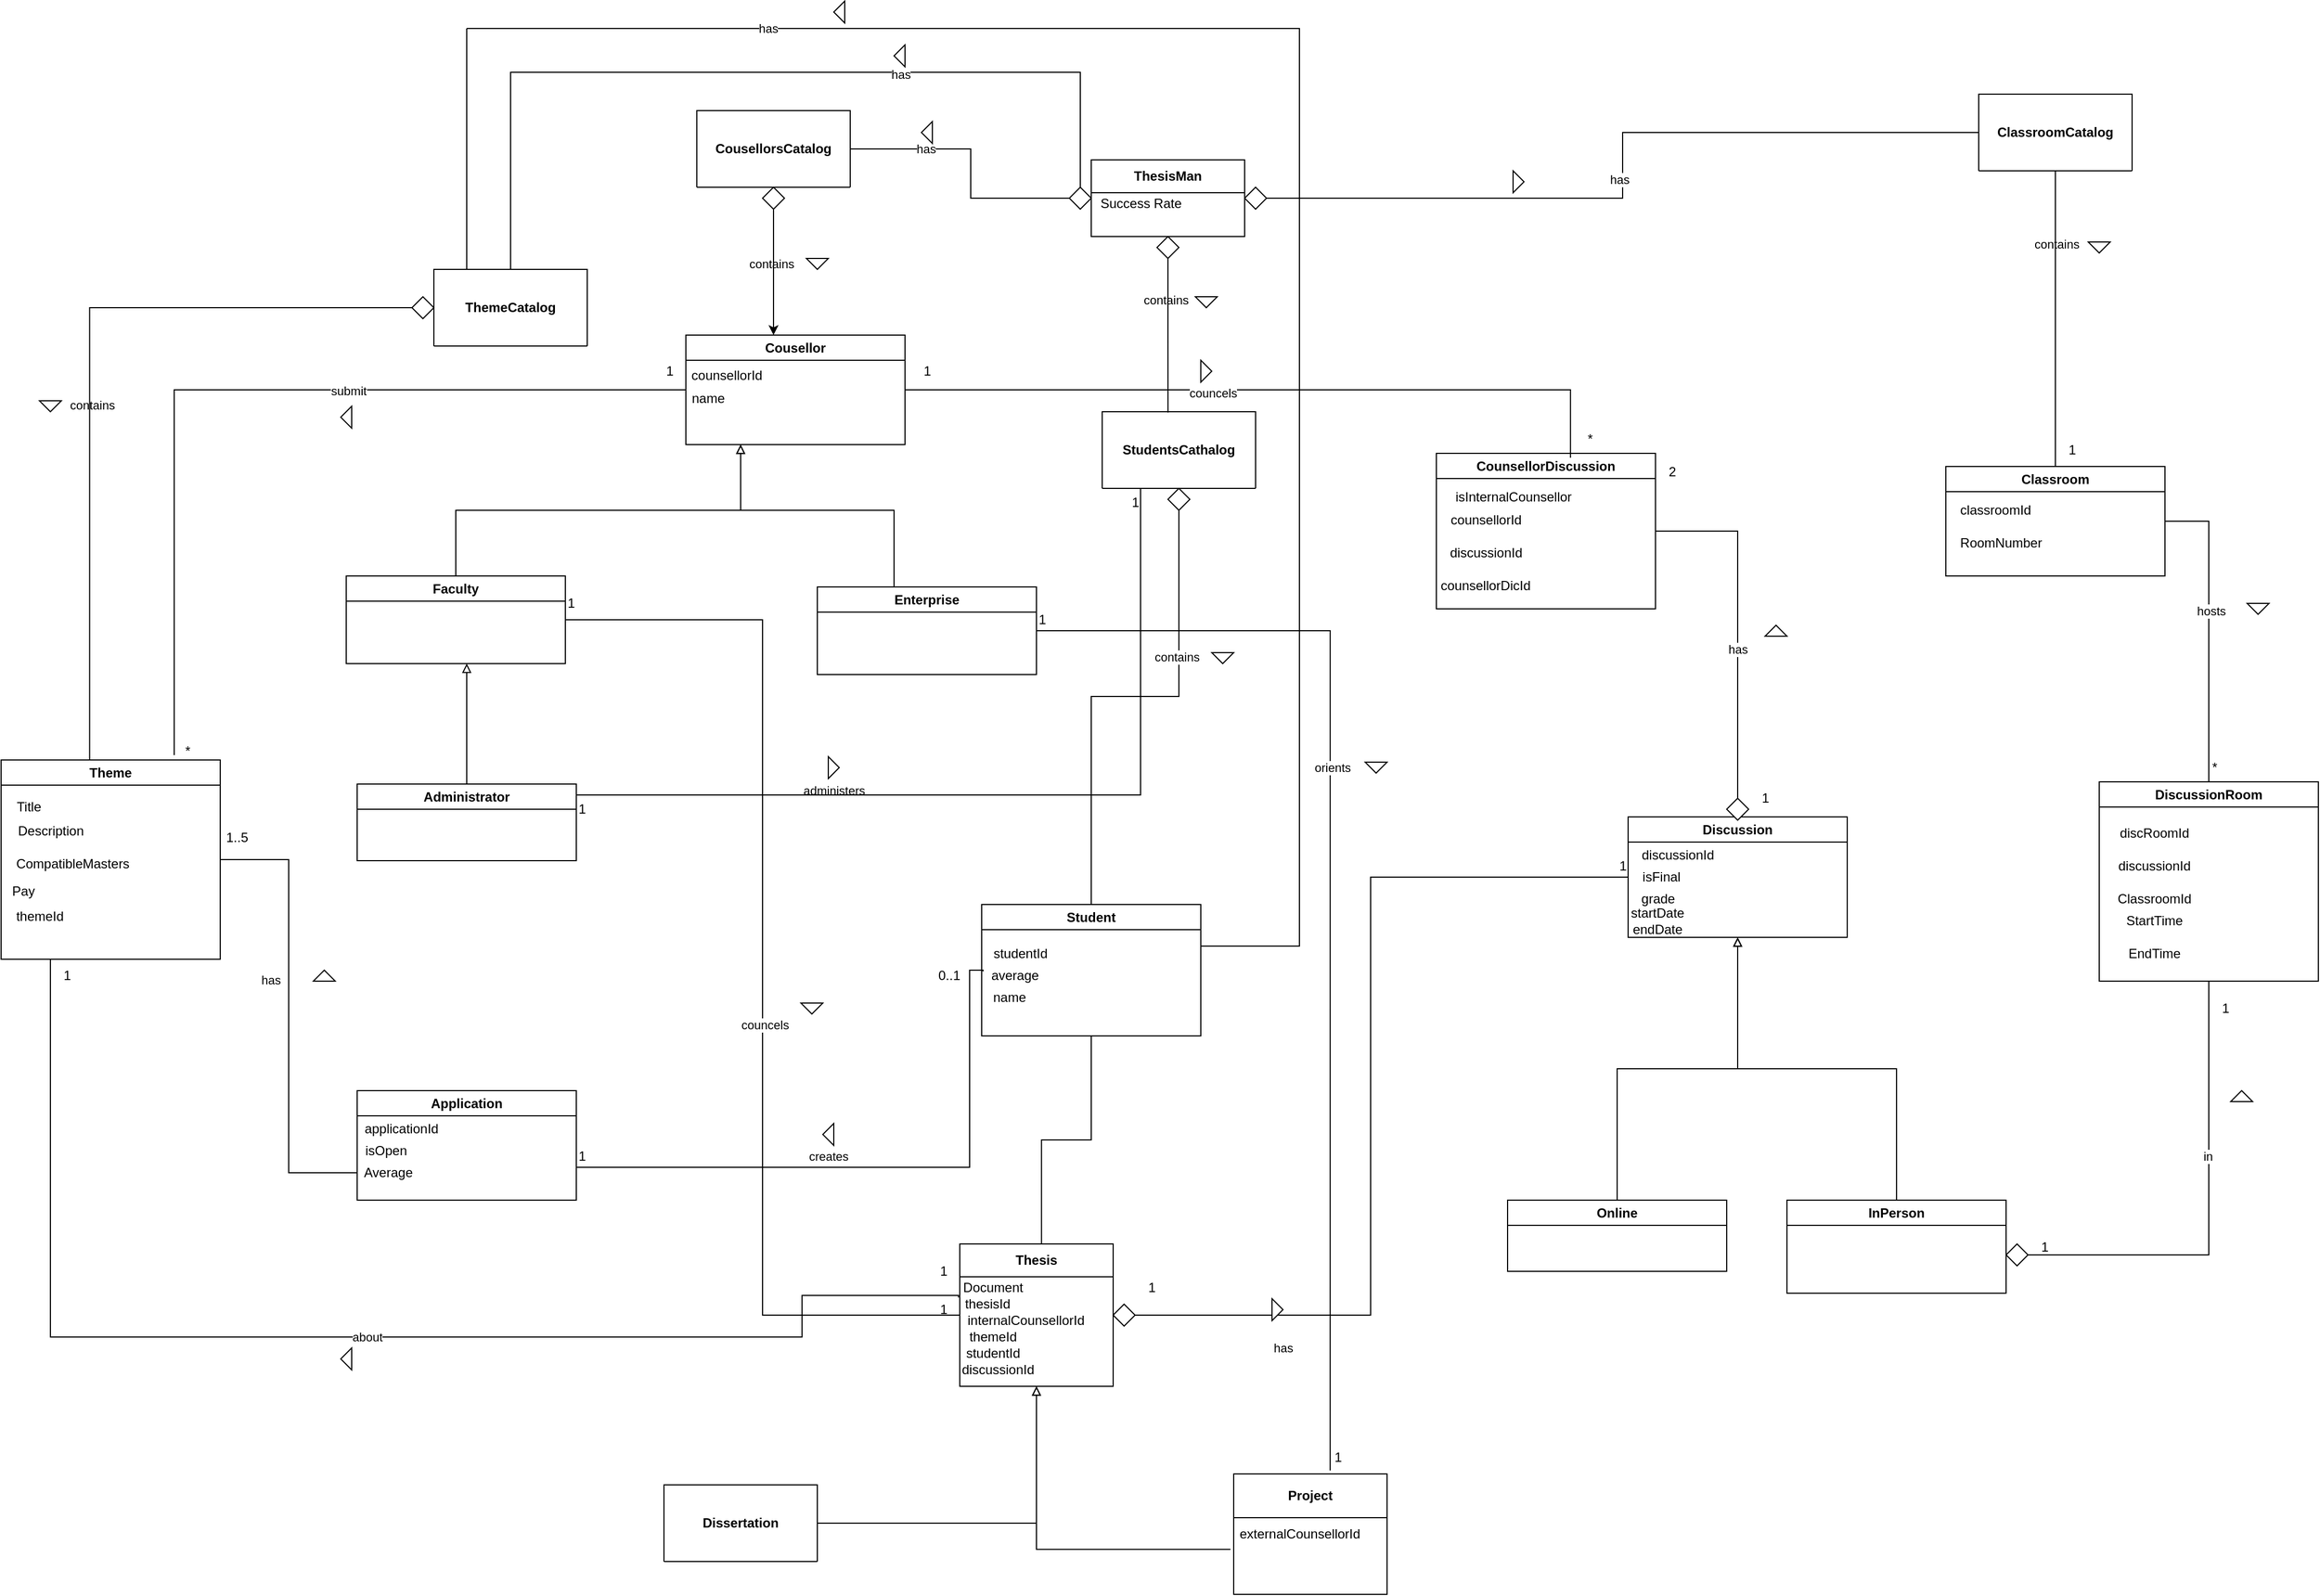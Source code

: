 <mxfile version="24.2.1" type="github">
  <diagram name="Page-1" id="gsq5IFfQm1prDfEgMtaN">
    <mxGraphModel dx="2167" dy="1843" grid="1" gridSize="10" guides="1" tooltips="1" connect="1" arrows="1" fold="1" page="1" pageScale="1" pageWidth="850" pageHeight="1100" math="0" shadow="0">
      <root>
        <mxCell id="0" />
        <mxCell id="1" parent="0" />
        <mxCell id="xs_aavqGix5To3ERfGKB-20" style="edgeStyle=orthogonalEdgeStyle;rounded=0;orthogonalLoop=1;jettySize=auto;html=1;endArrow=none;endFill=0;startArrow=none;startFill=0;labelBackgroundColor=none;fontColor=default;" parent="1" source="xs_aavqGix5To3ERfGKB-17" target="xs_aavqGix5To3ERfGKB-1" edge="1">
          <mxGeometry relative="1" as="geometry" />
        </mxCell>
        <mxCell id="xs_aavqGix5To3ERfGKB-189" value="has" style="edgeLabel;html=1;align=center;verticalAlign=middle;resizable=0;points=[];" parent="xs_aavqGix5To3ERfGKB-20" vertex="1" connectable="0">
          <mxGeometry x="-0.478" relative="1" as="geometry">
            <mxPoint as="offset" />
          </mxGeometry>
        </mxCell>
        <mxCell id="xs_aavqGix5To3ERfGKB-3" style="edgeStyle=orthogonalEdgeStyle;rounded=0;orthogonalLoop=1;jettySize=auto;html=1;entryX=0.5;entryY=0;entryDx=0;entryDy=0;endArrow=none;endFill=0;labelBackgroundColor=none;fontColor=default;" parent="1" source="xs_aavqGix5To3ERfGKB-6" target="xs_aavqGix5To3ERfGKB-4" edge="1">
          <mxGeometry relative="1" as="geometry">
            <mxPoint x="210" y="250" as="targetPoint" />
            <mxPoint x="300" y="165" as="sourcePoint" />
            <Array as="points">
              <mxPoint x="320" y="50" />
              <mxPoint x="-200" y="50" />
            </Array>
          </mxGeometry>
        </mxCell>
        <mxCell id="xs_aavqGix5To3ERfGKB-186" value="has" style="edgeLabel;html=1;align=center;verticalAlign=middle;resizable=0;points=[];" parent="xs_aavqGix5To3ERfGKB-3" vertex="1" connectable="0">
          <mxGeometry x="-0.332" y="2" relative="1" as="geometry">
            <mxPoint as="offset" />
          </mxGeometry>
        </mxCell>
        <mxCell id="xs_aavqGix5To3ERfGKB-1" value="ThesisMan" style="swimlane;whiteSpace=wrap;html=1;startSize=30;labelBackgroundColor=none;" parent="1" vertex="1">
          <mxGeometry x="330" y="130" width="140" height="70" as="geometry" />
        </mxCell>
        <mxCell id="xs_aavqGix5To3ERfGKB-147" value="Success Rate" style="text;html=1;align=center;verticalAlign=middle;resizable=0;points=[];autosize=1;strokeColor=none;fillColor=none;labelBackgroundColor=none;" parent="xs_aavqGix5To3ERfGKB-1" vertex="1">
          <mxGeometry x="-5.0" y="25" width="100" height="30" as="geometry" />
        </mxCell>
        <mxCell id="xs_aavqGix5To3ERfGKB-4" value="ThemeCatalog" style="swimlane;whiteSpace=wrap;html=1;startSize=70;labelBackgroundColor=none;" parent="1" vertex="1">
          <mxGeometry x="-270" y="230" width="140" height="70" as="geometry" />
        </mxCell>
        <mxCell id="xs_aavqGix5To3ERfGKB-6" value="" style="rhombus;whiteSpace=wrap;html=1;labelBackgroundColor=none;" parent="1" vertex="1">
          <mxGeometry x="310" y="155" width="20" height="20" as="geometry" />
        </mxCell>
        <mxCell id="xs_aavqGix5To3ERfGKB-38" style="edgeStyle=orthogonalEdgeStyle;rounded=0;orthogonalLoop=1;jettySize=auto;html=1;endArrow=none;endFill=0;labelBackgroundColor=none;fontColor=default;" parent="1" source="xs_aavqGix5To3ERfGKB-8" target="xs_aavqGix5To3ERfGKB-39" edge="1">
          <mxGeometry relative="1" as="geometry">
            <mxPoint x="410" y="520.0" as="targetPoint" />
          </mxGeometry>
        </mxCell>
        <mxCell id="xs_aavqGix5To3ERfGKB-208" value="contains" style="edgeLabel;html=1;align=center;verticalAlign=middle;resizable=0;points=[];" parent="xs_aavqGix5To3ERfGKB-38" vertex="1" connectable="0">
          <mxGeometry x="-0.331" y="-2" relative="1" as="geometry">
            <mxPoint as="offset" />
          </mxGeometry>
        </mxCell>
        <mxCell id="xs_aavqGix5To3ERfGKB-8" value="StudentsCathalog" style="swimlane;whiteSpace=wrap;html=1;startSize=70;labelBackgroundColor=none;" parent="1" vertex="1">
          <mxGeometry x="340" y="360" width="140" height="70" as="geometry" />
        </mxCell>
        <mxCell id="xs_aavqGix5To3ERfGKB-10" style="edgeStyle=orthogonalEdgeStyle;rounded=0;orthogonalLoop=1;jettySize=auto;html=1;entryX=0.429;entryY=0.011;entryDx=0;entryDy=0;entryPerimeter=0;endArrow=none;endFill=0;labelBackgroundColor=none;fontColor=default;" parent="1" source="xs_aavqGix5To3ERfGKB-9" target="xs_aavqGix5To3ERfGKB-8" edge="1">
          <mxGeometry relative="1" as="geometry" />
        </mxCell>
        <mxCell id="xs_aavqGix5To3ERfGKB-178" value="contains" style="edgeLabel;html=1;align=center;verticalAlign=middle;resizable=0;points=[];labelBackgroundColor=none;" parent="xs_aavqGix5To3ERfGKB-10" vertex="1" connectable="0">
          <mxGeometry x="-0.471" y="-2" relative="1" as="geometry">
            <mxPoint as="offset" />
          </mxGeometry>
        </mxCell>
        <mxCell id="xs_aavqGix5To3ERfGKB-13" style="edgeStyle=orthogonalEdgeStyle;rounded=0;orthogonalLoop=1;jettySize=auto;html=1;entryX=0;entryY=0.5;entryDx=0;entryDy=0;endArrow=none;endFill=0;labelBackgroundColor=none;fontColor=default;" parent="1" source="xs_aavqGix5To3ERfGKB-11" target="xs_aavqGix5To3ERfGKB-12" edge="1">
          <mxGeometry relative="1" as="geometry">
            <Array as="points">
              <mxPoint x="815" y="165" />
              <mxPoint x="815" y="105" />
            </Array>
          </mxGeometry>
        </mxCell>
        <mxCell id="xs_aavqGix5To3ERfGKB-188" value="has" style="edgeLabel;html=1;align=center;verticalAlign=middle;resizable=0;points=[];" parent="xs_aavqGix5To3ERfGKB-13" vertex="1" connectable="0">
          <mxGeometry x="-0.035" y="3" relative="1" as="geometry">
            <mxPoint as="offset" />
          </mxGeometry>
        </mxCell>
        <mxCell id="xs_aavqGix5To3ERfGKB-11" value="" style="rhombus;whiteSpace=wrap;html=1;labelBackgroundColor=none;" parent="1" vertex="1">
          <mxGeometry x="470" y="155" width="20" height="20" as="geometry" />
        </mxCell>
        <mxCell id="xs_aavqGix5To3ERfGKB-73" style="edgeStyle=orthogonalEdgeStyle;rounded=0;orthogonalLoop=1;jettySize=auto;html=1;entryX=0.5;entryY=0;entryDx=0;entryDy=0;labelBackgroundColor=none;fontColor=default;endArrow=none;endFill=0;" parent="1" source="xs_aavqGix5To3ERfGKB-12" target="xs_aavqGix5To3ERfGKB-74" edge="1">
          <mxGeometry relative="1" as="geometry">
            <mxPoint x="1070" y="540.0" as="targetPoint" />
          </mxGeometry>
        </mxCell>
        <mxCell id="xs_aavqGix5To3ERfGKB-179" value="contains" style="edgeLabel;html=1;align=center;verticalAlign=middle;resizable=0;points=[];labelBackgroundColor=none;" parent="xs_aavqGix5To3ERfGKB-73" vertex="1" connectable="0">
          <mxGeometry x="-0.506" y="1" relative="1" as="geometry">
            <mxPoint as="offset" />
          </mxGeometry>
        </mxCell>
        <mxCell id="xs_aavqGix5To3ERfGKB-12" value="ClassroomCatalog" style="swimlane;whiteSpace=wrap;html=1;startSize=70;labelBackgroundColor=none;" parent="1" vertex="1">
          <mxGeometry x="1140" y="70" width="140" height="70" as="geometry" />
        </mxCell>
        <mxCell id="xs_aavqGix5To3ERfGKB-63" style="edgeStyle=orthogonalEdgeStyle;rounded=0;orthogonalLoop=1;jettySize=auto;html=1;labelBackgroundColor=none;fontColor=default;" parent="1" source="xs_aavqGix5To3ERfGKB-64" target="xs_aavqGix5To3ERfGKB-60" edge="1">
          <mxGeometry relative="1" as="geometry">
            <Array as="points">
              <mxPoint x="40" y="310" />
              <mxPoint x="40" y="310" />
            </Array>
          </mxGeometry>
        </mxCell>
        <mxCell id="xs_aavqGix5To3ERfGKB-177" value="contains" style="edgeLabel;html=1;align=center;verticalAlign=middle;resizable=0;points=[];labelBackgroundColor=none;" parent="xs_aavqGix5To3ERfGKB-63" vertex="1" connectable="0">
          <mxGeometry x="-0.134" y="-2" relative="1" as="geometry">
            <mxPoint as="offset" />
          </mxGeometry>
        </mxCell>
        <mxCell id="xs_aavqGix5To3ERfGKB-17" value="CousellorsCatalog" style="swimlane;whiteSpace=wrap;html=1;startSize=70;labelBackgroundColor=none;" parent="1" vertex="1">
          <mxGeometry x="-30" y="85" width="140" height="70" as="geometry" />
        </mxCell>
        <mxCell id="xs_aavqGix5To3ERfGKB-9" value="" style="rhombus;whiteSpace=wrap;html=1;labelBackgroundColor=none;" parent="1" vertex="1">
          <mxGeometry x="390" y="200" width="20" height="20" as="geometry" />
        </mxCell>
        <mxCell id="xs_aavqGix5To3ERfGKB-150" style="edgeStyle=orthogonalEdgeStyle;rounded=0;orthogonalLoop=1;jettySize=auto;html=1;entryX=0;entryY=0.75;entryDx=0;entryDy=0;endArrow=none;endFill=0;labelBackgroundColor=none;fontColor=default;" parent="1" source="xs_aavqGix5To3ERfGKB-27" target="xs_aavqGix5To3ERfGKB-149" edge="1">
          <mxGeometry relative="1" as="geometry" />
        </mxCell>
        <mxCell id="xs_aavqGix5To3ERfGKB-181" value="has" style="edgeLabel;html=1;align=center;verticalAlign=middle;resizable=0;points=[];labelBackgroundColor=none;" parent="xs_aavqGix5To3ERfGKB-150" vertex="1" connectable="0">
          <mxGeometry x="-0.328" y="-2" relative="1" as="geometry">
            <mxPoint x="-15" y="34" as="offset" />
          </mxGeometry>
        </mxCell>
        <mxCell id="xs_aavqGix5To3ERfGKB-27" value="Theme" style="swimlane;whiteSpace=wrap;html=1;labelBackgroundColor=none;" parent="1" vertex="1">
          <mxGeometry x="-665" y="678" width="200" height="182" as="geometry" />
        </mxCell>
        <mxCell id="xs_aavqGix5To3ERfGKB-28" value="Title" style="text;html=1;align=center;verticalAlign=middle;resizable=0;points=[];autosize=1;strokeColor=none;fillColor=none;labelBackgroundColor=none;" parent="xs_aavqGix5To3ERfGKB-27" vertex="1">
          <mxGeometry y="28" width="50" height="30" as="geometry" />
        </mxCell>
        <mxCell id="xs_aavqGix5To3ERfGKB-29" value="Description" style="text;html=1;align=center;verticalAlign=middle;resizable=0;points=[];autosize=1;strokeColor=none;fillColor=none;labelBackgroundColor=none;" parent="xs_aavqGix5To3ERfGKB-27" vertex="1">
          <mxGeometry y="50" width="90" height="30" as="geometry" />
        </mxCell>
        <mxCell id="xs_aavqGix5To3ERfGKB-30" value="CompatibleMasters" style="text;html=1;align=center;verticalAlign=middle;resizable=0;points=[];autosize=1;strokeColor=none;fillColor=none;labelBackgroundColor=none;" parent="xs_aavqGix5To3ERfGKB-27" vertex="1">
          <mxGeometry y="80" width="130" height="30" as="geometry" />
        </mxCell>
        <mxCell id="xs_aavqGix5To3ERfGKB-31" value="Pay" style="text;html=1;align=center;verticalAlign=middle;resizable=0;points=[];autosize=1;strokeColor=none;fillColor=none;labelBackgroundColor=none;" parent="xs_aavqGix5To3ERfGKB-27" vertex="1">
          <mxGeometry y="105" width="40" height="30" as="geometry" />
        </mxCell>
        <mxCell id="xs_aavqGix5To3ERfGKB-36" value="themeId" style="text;html=1;align=center;verticalAlign=middle;resizable=0;points=[];autosize=1;strokeColor=none;fillColor=none;labelBackgroundColor=none;" parent="xs_aavqGix5To3ERfGKB-27" vertex="1">
          <mxGeometry y="128" width="70" height="30" as="geometry" />
        </mxCell>
        <mxCell id="xs_aavqGix5To3ERfGKB-33" style="edgeStyle=orthogonalEdgeStyle;rounded=0;orthogonalLoop=1;jettySize=auto;html=1;entryX=0.404;entryY=0;entryDx=0;entryDy=0;entryPerimeter=0;endArrow=none;endFill=0;exitX=0;exitY=0.5;exitDx=0;exitDy=0;labelBackgroundColor=none;fontColor=default;" parent="1" source="xs_aavqGix5To3ERfGKB-32" target="xs_aavqGix5To3ERfGKB-27" edge="1">
          <mxGeometry relative="1" as="geometry" />
        </mxCell>
        <mxCell id="xs_aavqGix5To3ERfGKB-176" value="contains" style="edgeLabel;html=1;align=center;verticalAlign=middle;resizable=0;points=[];labelBackgroundColor=none;" parent="xs_aavqGix5To3ERfGKB-33" vertex="1" connectable="0">
          <mxGeometry x="0.083" y="2" relative="1" as="geometry">
            <mxPoint as="offset" />
          </mxGeometry>
        </mxCell>
        <mxCell id="xs_aavqGix5To3ERfGKB-32" value="" style="rhombus;whiteSpace=wrap;html=1;labelBackgroundColor=none;" parent="1" vertex="1">
          <mxGeometry x="-290" y="255" width="20" height="20" as="geometry" />
        </mxCell>
        <mxCell id="xs_aavqGix5To3ERfGKB-141" style="edgeStyle=orthogonalEdgeStyle;rounded=0;orthogonalLoop=1;jettySize=auto;html=1;endArrow=none;endFill=0;labelBackgroundColor=none;fontColor=default;" parent="1" edge="1">
          <mxGeometry relative="1" as="geometry">
            <mxPoint x="-240" y="10" as="targetPoint" />
            <mxPoint x="430" y="847.97" as="sourcePoint" />
            <Array as="points">
              <mxPoint x="520" y="848" />
              <mxPoint x="520" y="10" />
            </Array>
          </mxGeometry>
        </mxCell>
        <mxCell id="xs_aavqGix5To3ERfGKB-187" value="has" style="edgeLabel;html=1;align=center;verticalAlign=middle;resizable=0;points=[];" parent="xs_aavqGix5To3ERfGKB-141" vertex="1" connectable="0">
          <mxGeometry x="0.675" relative="1" as="geometry">
            <mxPoint as="offset" />
          </mxGeometry>
        </mxCell>
        <mxCell id="xs_aavqGix5To3ERfGKB-39" value="Student" style="swimlane;whiteSpace=wrap;html=1;labelBackgroundColor=none;" parent="1" vertex="1">
          <mxGeometry x="230" y="810" width="200" height="120" as="geometry" />
        </mxCell>
        <mxCell id="xs_aavqGix5To3ERfGKB-40" value="studentId" style="text;html=1;align=center;verticalAlign=middle;resizable=0;points=[];autosize=1;strokeColor=none;fillColor=none;labelBackgroundColor=none;" parent="xs_aavqGix5To3ERfGKB-39" vertex="1">
          <mxGeometry y="30.0" width="70" height="30" as="geometry" />
        </mxCell>
        <mxCell id="xs_aavqGix5To3ERfGKB-129" value="average" style="text;html=1;align=center;verticalAlign=middle;resizable=0;points=[];autosize=1;strokeColor=none;fillColor=none;labelBackgroundColor=none;" parent="xs_aavqGix5To3ERfGKB-39" vertex="1">
          <mxGeometry x="-5" y="50" width="70" height="30" as="geometry" />
        </mxCell>
        <mxCell id="yPY3Sjz0oVR4gyA-58fC-2" value="name" style="text;html=1;align=center;verticalAlign=middle;resizable=0;points=[];autosize=1;strokeColor=none;fillColor=none;" parent="xs_aavqGix5To3ERfGKB-39" vertex="1">
          <mxGeometry x="-5" y="70" width="60" height="30" as="geometry" />
        </mxCell>
        <mxCell id="xs_aavqGix5To3ERfGKB-45" value="" style="rhombus;whiteSpace=wrap;html=1;labelBackgroundColor=none;" parent="1" vertex="1">
          <mxGeometry x="400" y="430" width="20" height="20" as="geometry" />
        </mxCell>
        <mxCell id="xs_aavqGix5To3ERfGKB-50" value="0..1" style="text;html=1;align=center;verticalAlign=middle;resizable=0;points=[];autosize=1;strokeColor=none;fillColor=none;labelBackgroundColor=none;" parent="1" vertex="1">
          <mxGeometry x="180" y="860" width="40" height="30" as="geometry" />
        </mxCell>
        <mxCell id="xs_aavqGix5To3ERfGKB-91" style="edgeStyle=orthogonalEdgeStyle;rounded=0;orthogonalLoop=1;jettySize=auto;html=1;entryX=0;entryY=0.5;entryDx=0;entryDy=0;endArrow=none;endFill=0;labelBackgroundColor=none;fontColor=default;" parent="1" source="xs_aavqGix5To3ERfGKB-53" target="xs_aavqGix5To3ERfGKB-88" edge="1">
          <mxGeometry relative="1" as="geometry" />
        </mxCell>
        <mxCell id="xs_aavqGix5To3ERfGKB-207" value="has" style="edgeLabel;html=1;align=center;verticalAlign=middle;resizable=0;points=[];" parent="xs_aavqGix5To3ERfGKB-91" vertex="1" connectable="0">
          <mxGeometry x="-0.646" y="-3" relative="1" as="geometry">
            <mxPoint x="1" y="27" as="offset" />
          </mxGeometry>
        </mxCell>
        <mxCell id="xs_aavqGix5To3ERfGKB-162" style="edgeStyle=orthogonalEdgeStyle;rounded=0;orthogonalLoop=1;jettySize=auto;html=1;endArrow=none;endFill=0;labelBackgroundColor=none;fontColor=default;exitX=0.96;exitY=0.131;exitDx=0;exitDy=0;exitPerimeter=0;" parent="1" source="xs_aavqGix5To3ERfGKB-163" edge="1">
          <mxGeometry relative="1" as="geometry">
            <mxPoint x="165" y="1167" as="sourcePoint" />
            <mxPoint x="-620" y="860" as="targetPoint" />
            <Array as="points">
              <mxPoint x="209" y="1167" />
              <mxPoint x="66" y="1167" />
              <mxPoint x="66" y="1205" />
              <mxPoint x="-620" y="1205" />
              <mxPoint x="-620" y="870" />
            </Array>
          </mxGeometry>
        </mxCell>
        <mxCell id="xs_aavqGix5To3ERfGKB-193" value="about" style="edgeLabel;html=1;align=center;verticalAlign=middle;resizable=0;points=[];" parent="xs_aavqGix5To3ERfGKB-162" vertex="1" connectable="0">
          <mxGeometry x="-0.045" relative="1" as="geometry">
            <mxPoint as="offset" />
          </mxGeometry>
        </mxCell>
        <mxCell id="xs_aavqGix5To3ERfGKB-53" value="Thesis" style="swimlane;whiteSpace=wrap;html=1;startSize=30;labelBackgroundColor=none;" parent="1" vertex="1">
          <mxGeometry x="210" y="1120" width="140" height="130" as="geometry" />
        </mxCell>
        <mxCell id="xs_aavqGix5To3ERfGKB-165" value="Document" style="text;html=1;align=center;verticalAlign=middle;resizable=0;points=[];autosize=1;strokeColor=none;fillColor=none;labelBackgroundColor=none;" parent="xs_aavqGix5To3ERfGKB-53" vertex="1">
          <mxGeometry x="-9.95" y="25" width="80" height="30" as="geometry" />
        </mxCell>
        <mxCell id="xs_aavqGix5To3ERfGKB-173" value="1" style="text;html=1;align=center;verticalAlign=middle;resizable=0;points=[];autosize=1;strokeColor=none;fillColor=none;labelBackgroundColor=none;" parent="xs_aavqGix5To3ERfGKB-53" vertex="1">
          <mxGeometry x="-30" y="10" width="30" height="30" as="geometry" />
        </mxCell>
        <mxCell id="yPY3Sjz0oVR4gyA-58fC-11" value="thesisId" style="text;html=1;align=center;verticalAlign=middle;resizable=0;points=[];autosize=1;strokeColor=none;fillColor=none;" parent="xs_aavqGix5To3ERfGKB-53" vertex="1">
          <mxGeometry x="-9.95" y="40" width="70" height="30" as="geometry" />
        </mxCell>
        <mxCell id="yPY3Sjz0oVR4gyA-58fC-15" value="internalCounsellorId" style="text;html=1;align=center;verticalAlign=middle;resizable=0;points=[];autosize=1;strokeColor=none;fillColor=none;" parent="xs_aavqGix5To3ERfGKB-53" vertex="1">
          <mxGeometry x="-9.95" y="55" width="140" height="30" as="geometry" />
        </mxCell>
        <mxCell id="yPY3Sjz0oVR4gyA-58fC-16" value="themeId" style="text;html=1;align=center;verticalAlign=middle;resizable=0;points=[];autosize=1;strokeColor=none;fillColor=none;" parent="xs_aavqGix5To3ERfGKB-53" vertex="1">
          <mxGeometry x="-4.95" y="70" width="70" height="30" as="geometry" />
        </mxCell>
        <mxCell id="yPY3Sjz0oVR4gyA-58fC-17" value="studentId" style="text;html=1;align=center;verticalAlign=middle;resizable=0;points=[];autosize=1;strokeColor=none;fillColor=none;" parent="xs_aavqGix5To3ERfGKB-53" vertex="1">
          <mxGeometry x="-4.95" y="85" width="70" height="30" as="geometry" />
        </mxCell>
        <mxCell id="muziZRVIfxv-ZtbH1wVm-2" value="discussionId" style="text;html=1;align=center;verticalAlign=middle;whiteSpace=wrap;rounded=0;" parent="xs_aavqGix5To3ERfGKB-53" vertex="1">
          <mxGeometry x="5.05" y="100" width="60" height="30" as="geometry" />
        </mxCell>
        <mxCell id="xs_aavqGix5To3ERfGKB-67" style="edgeStyle=orthogonalEdgeStyle;rounded=0;orthogonalLoop=1;jettySize=auto;html=1;entryX=0.5;entryY=1;entryDx=0;entryDy=0;endArrow=block;endFill=0;labelBackgroundColor=none;fontColor=default;" parent="1" source="xs_aavqGix5To3ERfGKB-54" target="xs_aavqGix5To3ERfGKB-53" edge="1">
          <mxGeometry relative="1" as="geometry">
            <mxPoint x="160.003" y="1100" as="sourcePoint" />
          </mxGeometry>
        </mxCell>
        <mxCell id="xs_aavqGix5To3ERfGKB-54" value="Dissertation" style="swimlane;whiteSpace=wrap;html=1;startSize=70;labelBackgroundColor=none;" parent="1" vertex="1">
          <mxGeometry x="-60" y="1340" width="140" height="70" as="geometry" />
        </mxCell>
        <mxCell id="xs_aavqGix5To3ERfGKB-68" style="edgeStyle=orthogonalEdgeStyle;rounded=0;orthogonalLoop=1;jettySize=auto;html=1;entryX=0.5;entryY=1;entryDx=0;entryDy=0;endArrow=block;endFill=0;exitX=-0.021;exitY=0.626;exitDx=0;exitDy=0;exitPerimeter=0;labelBackgroundColor=none;fontColor=default;" parent="1" source="xs_aavqGix5To3ERfGKB-55" target="xs_aavqGix5To3ERfGKB-53" edge="1">
          <mxGeometry relative="1" as="geometry">
            <mxPoint x="440.003" y="1110" as="sourcePoint" />
          </mxGeometry>
        </mxCell>
        <mxCell id="xs_aavqGix5To3ERfGKB-55" value="Project" style="swimlane;whiteSpace=wrap;html=1;startSize=40;labelBackgroundColor=none;" parent="1" vertex="1">
          <mxGeometry x="460" y="1330" width="140" height="110" as="geometry" />
        </mxCell>
        <mxCell id="yPY3Sjz0oVR4gyA-58fC-20" value="externalCounsellorId" style="text;html=1;align=center;verticalAlign=middle;resizable=0;points=[];autosize=1;strokeColor=none;fillColor=none;" parent="xs_aavqGix5To3ERfGKB-55" vertex="1">
          <mxGeometry x="-10" y="40" width="140" height="30" as="geometry" />
        </mxCell>
        <mxCell id="xs_aavqGix5To3ERfGKB-115" style="edgeStyle=orthogonalEdgeStyle;rounded=0;orthogonalLoop=1;jettySize=auto;html=1;endArrow=none;endFill=0;startArrow=block;startFill=0;labelBackgroundColor=none;fontColor=default;exitX=0.25;exitY=1;exitDx=0;exitDy=0;" parent="1" source="xs_aavqGix5To3ERfGKB-60" target="xs_aavqGix5To3ERfGKB-112" edge="1">
          <mxGeometry relative="1" as="geometry" />
        </mxCell>
        <mxCell id="xs_aavqGix5To3ERfGKB-116" style="edgeStyle=orthogonalEdgeStyle;rounded=0;orthogonalLoop=1;jettySize=auto;html=1;endArrow=none;endFill=0;startArrow=block;startFill=0;labelBackgroundColor=none;fontColor=default;exitX=0.25;exitY=1;exitDx=0;exitDy=0;entryX=0.959;entryY=0.034;entryDx=0;entryDy=0;entryPerimeter=0;" parent="1" source="xs_aavqGix5To3ERfGKB-60" target="xs_aavqGix5To3ERfGKB-114" edge="1">
          <mxGeometry relative="1" as="geometry">
            <Array as="points">
              <mxPoint x="10" y="450" />
              <mxPoint x="150" y="450" />
              <mxPoint x="150" y="543" />
            </Array>
          </mxGeometry>
        </mxCell>
        <mxCell id="xs_aavqGix5To3ERfGKB-60" value="Cousellor" style="swimlane;whiteSpace=wrap;html=1;labelBackgroundColor=none;" parent="1" vertex="1">
          <mxGeometry x="-40" y="290" width="200" height="100" as="geometry" />
        </mxCell>
        <mxCell id="xs_aavqGix5To3ERfGKB-117" value="counsellorId" style="text;html=1;align=center;verticalAlign=middle;resizable=0;points=[];autosize=1;strokeColor=none;fillColor=none;labelBackgroundColor=none;" parent="xs_aavqGix5To3ERfGKB-60" vertex="1">
          <mxGeometry x="-8" y="22" width="90" height="30" as="geometry" />
        </mxCell>
        <mxCell id="yPY3Sjz0oVR4gyA-58fC-1" value="name" style="text;html=1;align=center;verticalAlign=middle;resizable=0;points=[];autosize=1;strokeColor=none;fillColor=none;" parent="xs_aavqGix5To3ERfGKB-60" vertex="1">
          <mxGeometry x="-10" y="43" width="60" height="30" as="geometry" />
        </mxCell>
        <mxCell id="xs_aavqGix5To3ERfGKB-64" value="" style="rhombus;whiteSpace=wrap;html=1;labelBackgroundColor=none;" parent="1" vertex="1">
          <mxGeometry x="30" y="155" width="20" height="20" as="geometry" />
        </mxCell>
        <mxCell id="xs_aavqGix5To3ERfGKB-74" value="Classroom" style="swimlane;whiteSpace=wrap;html=1;labelBackgroundColor=none;" parent="1" vertex="1">
          <mxGeometry x="1110" y="410" width="200" height="100" as="geometry" />
        </mxCell>
        <mxCell id="xs_aavqGix5To3ERfGKB-85" value="classroomId" style="text;html=1;align=center;verticalAlign=middle;resizable=0;points=[];autosize=1;strokeColor=none;fillColor=none;labelBackgroundColor=none;" parent="xs_aavqGix5To3ERfGKB-74" vertex="1">
          <mxGeometry y="25" width="90" height="30" as="geometry" />
        </mxCell>
        <mxCell id="xs_aavqGix5To3ERfGKB-86" value="RoomNumber" style="text;html=1;align=center;verticalAlign=middle;resizable=0;points=[];autosize=1;strokeColor=none;fillColor=none;labelBackgroundColor=none;" parent="xs_aavqGix5To3ERfGKB-74" vertex="1">
          <mxGeometry y="55" width="100" height="30" as="geometry" />
        </mxCell>
        <mxCell id="xs_aavqGix5To3ERfGKB-80" value="CounsellorDiscussion" style="swimlane;whiteSpace=wrap;html=1;startSize=23;labelBackgroundColor=none;" parent="1" vertex="1">
          <mxGeometry x="645" y="398" width="200" height="142" as="geometry" />
        </mxCell>
        <mxCell id="xs_aavqGix5To3ERfGKB-81" value="isInternalCounsellor" style="text;html=1;align=center;verticalAlign=middle;resizable=0;points=[];autosize=1;strokeColor=none;fillColor=none;labelBackgroundColor=none;" parent="xs_aavqGix5To3ERfGKB-80" vertex="1">
          <mxGeometry y="25" width="140" height="30" as="geometry" />
        </mxCell>
        <mxCell id="xs_aavqGix5To3ERfGKB-168" value="*" style="text;html=1;align=center;verticalAlign=middle;resizable=0;points=[];autosize=1;strokeColor=none;fillColor=none;labelBackgroundColor=none;" parent="xs_aavqGix5To3ERfGKB-80" vertex="1">
          <mxGeometry x="125" y="-28" width="30" height="30" as="geometry" />
        </mxCell>
        <mxCell id="yPY3Sjz0oVR4gyA-58fC-4" value="counsellorId" style="text;html=1;align=center;verticalAlign=middle;resizable=0;points=[];autosize=1;strokeColor=none;fillColor=none;" parent="xs_aavqGix5To3ERfGKB-80" vertex="1">
          <mxGeometry y="46" width="90" height="30" as="geometry" />
        </mxCell>
        <mxCell id="yPY3Sjz0oVR4gyA-58fC-5" value="discussionId" style="text;html=1;align=center;verticalAlign=middle;resizable=0;points=[];autosize=1;strokeColor=none;fillColor=none;" parent="xs_aavqGix5To3ERfGKB-80" vertex="1">
          <mxGeometry y="76" width="90" height="30" as="geometry" />
        </mxCell>
        <mxCell id="muziZRVIfxv-ZtbH1wVm-3" value="counsellorDicId" style="text;html=1;align=center;verticalAlign=middle;whiteSpace=wrap;rounded=0;" parent="xs_aavqGix5To3ERfGKB-80" vertex="1">
          <mxGeometry x="15" y="106" width="60" height="30" as="geometry" />
        </mxCell>
        <mxCell id="xs_aavqGix5To3ERfGKB-134" style="edgeStyle=orthogonalEdgeStyle;rounded=0;orthogonalLoop=1;jettySize=auto;html=1;entryX=1;entryY=0.5;entryDx=0;entryDy=0;exitX=0.5;exitY=0;exitDx=0;exitDy=0;labelBackgroundColor=none;fontColor=default;endArrow=none;endFill=0;" parent="1" source="xs_aavqGix5To3ERfGKB-135" target="xs_aavqGix5To3ERfGKB-80" edge="1">
          <mxGeometry relative="1" as="geometry">
            <mxPoint x="920" y="530" as="targetPoint" />
            <Array as="points" />
          </mxGeometry>
        </mxCell>
        <mxCell id="xs_aavqGix5To3ERfGKB-197" value="has" style="edgeLabel;html=1;align=center;verticalAlign=middle;resizable=0;points=[];" parent="xs_aavqGix5To3ERfGKB-134" vertex="1" connectable="0">
          <mxGeometry x="-0.146" relative="1" as="geometry">
            <mxPoint as="offset" />
          </mxGeometry>
        </mxCell>
        <mxCell id="xs_aavqGix5To3ERfGKB-88" value="Discussion" style="swimlane;whiteSpace=wrap;html=1;labelBackgroundColor=none;" parent="1" vertex="1">
          <mxGeometry x="820" y="730" width="200" height="110" as="geometry" />
        </mxCell>
        <mxCell id="xs_aavqGix5To3ERfGKB-89" value="discussionId" style="text;html=1;align=center;verticalAlign=middle;resizable=0;points=[];autosize=1;strokeColor=none;fillColor=none;labelBackgroundColor=none;" parent="xs_aavqGix5To3ERfGKB-88" vertex="1">
          <mxGeometry y="20" width="90" height="30" as="geometry" />
        </mxCell>
        <mxCell id="xs_aavqGix5To3ERfGKB-90" value="isFinal" style="text;html=1;align=center;verticalAlign=middle;resizable=0;points=[];autosize=1;strokeColor=none;fillColor=none;labelBackgroundColor=none;" parent="xs_aavqGix5To3ERfGKB-88" vertex="1">
          <mxGeometry y="40" width="60" height="30" as="geometry" />
        </mxCell>
        <mxCell id="xs_aavqGix5To3ERfGKB-138" value="grade" style="text;html=1;align=center;verticalAlign=middle;resizable=0;points=[];autosize=1;strokeColor=none;fillColor=none;labelBackgroundColor=none;" parent="xs_aavqGix5To3ERfGKB-88" vertex="1">
          <mxGeometry x="-3" y="60" width="60" height="30" as="geometry" />
        </mxCell>
        <mxCell id="I8u6SA90gji6kFz8BQhs-1" value="startDate&lt;div&gt;endDate&lt;/div&gt;" style="text;html=1;align=center;verticalAlign=middle;whiteSpace=wrap;rounded=0;" vertex="1" parent="xs_aavqGix5To3ERfGKB-88">
          <mxGeometry x="-3" y="80" width="60" height="30" as="geometry" />
        </mxCell>
        <mxCell id="xs_aavqGix5To3ERfGKB-95" value="" style="rhombus;whiteSpace=wrap;html=1;labelBackgroundColor=none;" parent="1" vertex="1">
          <mxGeometry x="350" y="1175" width="20" height="20" as="geometry" />
        </mxCell>
        <mxCell id="xs_aavqGix5To3ERfGKB-97" style="edgeStyle=orthogonalEdgeStyle;rounded=0;orthogonalLoop=1;jettySize=auto;html=1;entryX=0.533;entryY=0.004;entryDx=0;entryDy=0;entryPerimeter=0;endArrow=none;endFill=0;labelBackgroundColor=none;fontColor=default;" parent="1" source="xs_aavqGix5To3ERfGKB-39" target="xs_aavqGix5To3ERfGKB-53" edge="1">
          <mxGeometry relative="1" as="geometry" />
        </mxCell>
        <mxCell id="xs_aavqGix5To3ERfGKB-105" style="edgeStyle=orthogonalEdgeStyle;rounded=0;orthogonalLoop=1;jettySize=auto;html=1;entryX=0.5;entryY=1;entryDx=0;entryDy=0;endArrow=block;endFill=0;labelBackgroundColor=none;fontColor=default;" parent="1" source="xs_aavqGix5To3ERfGKB-98" target="xs_aavqGix5To3ERfGKB-88" edge="1">
          <mxGeometry relative="1" as="geometry" />
        </mxCell>
        <mxCell id="xs_aavqGix5To3ERfGKB-98" value="Online" style="swimlane;whiteSpace=wrap;html=1;labelBackgroundColor=none;" parent="1" vertex="1">
          <mxGeometry x="710" y="1080" width="200" height="65" as="geometry" />
        </mxCell>
        <mxCell id="xs_aavqGix5To3ERfGKB-102" style="edgeStyle=orthogonalEdgeStyle;rounded=0;orthogonalLoop=1;jettySize=auto;html=1;entryX=0.5;entryY=1;entryDx=0;entryDy=0;endArrow=none;endFill=0;labelBackgroundColor=none;fontColor=default;" parent="1" source="xs_aavqGix5To3ERfGKB-107" target="xs_aavqGix5To3ERfGKB-100" edge="1">
          <mxGeometry relative="1" as="geometry">
            <mxPoint x="1340" y="760" as="targetPoint" />
          </mxGeometry>
        </mxCell>
        <mxCell id="xs_aavqGix5To3ERfGKB-198" value="in" style="edgeLabel;html=1;align=center;verticalAlign=middle;resizable=0;points=[];" parent="xs_aavqGix5To3ERfGKB-102" vertex="1" connectable="0">
          <mxGeometry x="0.229" y="1" relative="1" as="geometry">
            <mxPoint as="offset" />
          </mxGeometry>
        </mxCell>
        <mxCell id="xs_aavqGix5To3ERfGKB-106" style="edgeStyle=orthogonalEdgeStyle;rounded=0;orthogonalLoop=1;jettySize=auto;html=1;entryX=0.5;entryY=1;entryDx=0;entryDy=0;endArrow=block;endFill=0;labelBackgroundColor=none;fontColor=default;" parent="1" source="xs_aavqGix5To3ERfGKB-99" target="xs_aavqGix5To3ERfGKB-88" edge="1">
          <mxGeometry relative="1" as="geometry" />
        </mxCell>
        <mxCell id="xs_aavqGix5To3ERfGKB-99" value="InPerson" style="swimlane;whiteSpace=wrap;html=1;labelBackgroundColor=none;" parent="1" vertex="1">
          <mxGeometry x="965" y="1080" width="200" height="85" as="geometry" />
        </mxCell>
        <mxCell id="xs_aavqGix5To3ERfGKB-103" style="edgeStyle=orthogonalEdgeStyle;rounded=0;orthogonalLoop=1;jettySize=auto;html=1;entryX=1;entryY=0.5;entryDx=0;entryDy=0;endArrow=none;endFill=0;labelBackgroundColor=none;fontColor=default;" parent="1" source="xs_aavqGix5To3ERfGKB-100" target="xs_aavqGix5To3ERfGKB-74" edge="1">
          <mxGeometry relative="1" as="geometry" />
        </mxCell>
        <mxCell id="xs_aavqGix5To3ERfGKB-194" value="hosts" style="edgeLabel;html=1;align=center;verticalAlign=middle;resizable=0;points=[];" parent="xs_aavqGix5To3ERfGKB-103" vertex="1" connectable="0">
          <mxGeometry x="0.122" y="-2" relative="1" as="geometry">
            <mxPoint as="offset" />
          </mxGeometry>
        </mxCell>
        <mxCell id="xs_aavqGix5To3ERfGKB-100" value="DiscussionRoom" style="swimlane;whiteSpace=wrap;html=1;labelBackgroundColor=none;" parent="1" vertex="1">
          <mxGeometry x="1250" y="698" width="200" height="182" as="geometry" />
        </mxCell>
        <mxCell id="xs_aavqGix5To3ERfGKB-101" value="StartTime" style="text;html=1;align=center;verticalAlign=middle;resizable=0;points=[];autosize=1;strokeColor=none;fillColor=none;labelBackgroundColor=none;" parent="xs_aavqGix5To3ERfGKB-100" vertex="1">
          <mxGeometry x="10" y="112" width="80" height="30" as="geometry" />
        </mxCell>
        <mxCell id="xs_aavqGix5To3ERfGKB-104" value="EndTime" style="text;html=1;align=center;verticalAlign=middle;resizable=0;points=[];autosize=1;strokeColor=none;fillColor=none;labelBackgroundColor=none;" parent="xs_aavqGix5To3ERfGKB-100" vertex="1">
          <mxGeometry x="15" y="142" width="70" height="30" as="geometry" />
        </mxCell>
        <mxCell id="yPY3Sjz0oVR4gyA-58fC-8" value="discussionId" style="text;html=1;align=center;verticalAlign=middle;resizable=0;points=[];autosize=1;strokeColor=none;fillColor=none;" parent="xs_aavqGix5To3ERfGKB-100" vertex="1">
          <mxGeometry x="5" y="62" width="90" height="30" as="geometry" />
        </mxCell>
        <mxCell id="yPY3Sjz0oVR4gyA-58fC-9" value="ClassroomId" style="text;html=1;align=center;verticalAlign=middle;resizable=0;points=[];autosize=1;strokeColor=none;fillColor=none;" parent="xs_aavqGix5To3ERfGKB-100" vertex="1">
          <mxGeometry y="92" width="100" height="30" as="geometry" />
        </mxCell>
        <mxCell id="yPY3Sjz0oVR4gyA-58fC-14" value="discRoomId" style="text;html=1;align=center;verticalAlign=middle;resizable=0;points=[];autosize=1;strokeColor=none;fillColor=none;" parent="xs_aavqGix5To3ERfGKB-100" vertex="1">
          <mxGeometry x="5" y="32" width="90" height="30" as="geometry" />
        </mxCell>
        <mxCell id="xs_aavqGix5To3ERfGKB-107" value="" style="rhombus;whiteSpace=wrap;html=1;labelBackgroundColor=none;" parent="1" vertex="1">
          <mxGeometry x="1165" y="1120" width="20" height="20" as="geometry" />
        </mxCell>
        <mxCell id="xs_aavqGix5To3ERfGKB-119" style="edgeStyle=orthogonalEdgeStyle;rounded=0;orthogonalLoop=1;jettySize=auto;html=1;entryX=0;entryY=0.5;entryDx=0;entryDy=0;exitX=1;exitY=0.5;exitDx=0;exitDy=0;endArrow=none;endFill=0;labelBackgroundColor=none;fontColor=default;" parent="1" source="xs_aavqGix5To3ERfGKB-112" target="xs_aavqGix5To3ERfGKB-53" edge="1">
          <mxGeometry relative="1" as="geometry" />
        </mxCell>
        <mxCell id="xs_aavqGix5To3ERfGKB-205" value="councels" style="edgeLabel;html=1;align=center;verticalAlign=middle;resizable=0;points=[];" parent="xs_aavqGix5To3ERfGKB-119" vertex="1" connectable="0">
          <mxGeometry x="0.106" y="2" relative="1" as="geometry">
            <mxPoint as="offset" />
          </mxGeometry>
        </mxCell>
        <mxCell id="xs_aavqGix5To3ERfGKB-112" value="Faculty" style="swimlane;whiteSpace=wrap;html=1;labelBackgroundColor=none;" parent="1" vertex="1">
          <mxGeometry x="-350" y="510" width="200" height="80" as="geometry" />
        </mxCell>
        <mxCell id="xs_aavqGix5To3ERfGKB-114" value="Enterprise" style="swimlane;whiteSpace=wrap;html=1;labelBackgroundColor=none;" parent="1" vertex="1">
          <mxGeometry x="80" y="520" width="200" height="80" as="geometry" />
        </mxCell>
        <mxCell id="xs_aavqGix5To3ERfGKB-120" style="edgeStyle=orthogonalEdgeStyle;rounded=0;orthogonalLoop=1;jettySize=auto;html=1;entryX=0.629;entryY=-0.028;entryDx=0;entryDy=0;entryPerimeter=0;endArrow=none;endFill=0;labelBackgroundColor=none;fontColor=default;" parent="1" source="xs_aavqGix5To3ERfGKB-114" target="xs_aavqGix5To3ERfGKB-55" edge="1">
          <mxGeometry relative="1" as="geometry" />
        </mxCell>
        <mxCell id="xs_aavqGix5To3ERfGKB-206" value="orients" style="edgeLabel;html=1;align=center;verticalAlign=middle;resizable=0;points=[];" parent="xs_aavqGix5To3ERfGKB-120" vertex="1" connectable="0">
          <mxGeometry x="-0.548" relative="1" as="geometry">
            <mxPoint x="36" y="125" as="offset" />
          </mxGeometry>
        </mxCell>
        <mxCell id="xs_aavqGix5To3ERfGKB-122" style="edgeStyle=orthogonalEdgeStyle;rounded=0;orthogonalLoop=1;jettySize=auto;html=1;endArrow=block;endFill=0;labelBackgroundColor=none;fontColor=default;" parent="1" source="xs_aavqGix5To3ERfGKB-121" edge="1">
          <mxGeometry relative="1" as="geometry">
            <mxPoint x="-240" y="590" as="targetPoint" />
          </mxGeometry>
        </mxCell>
        <mxCell id="xs_aavqGix5To3ERfGKB-127" style="edgeStyle=orthogonalEdgeStyle;rounded=0;orthogonalLoop=1;jettySize=auto;html=1;entryX=0.25;entryY=1;entryDx=0;entryDy=0;endArrow=none;endFill=0;labelBackgroundColor=none;fontColor=default;" parent="1" edge="1">
          <mxGeometry relative="1" as="geometry">
            <mxPoint x="-140" y="735" as="sourcePoint" />
            <mxPoint x="375" y="430" as="targetPoint" />
            <Array as="points">
              <mxPoint x="-140" y="710" />
              <mxPoint x="375" y="710" />
            </Array>
          </mxGeometry>
        </mxCell>
        <mxCell id="xs_aavqGix5To3ERfGKB-169" value="administers" style="edgeLabel;html=1;align=center;verticalAlign=middle;resizable=0;points=[];labelBackgroundColor=none;" parent="xs_aavqGix5To3ERfGKB-127" vertex="1" connectable="0">
          <mxGeometry x="-0.433" y="1" relative="1" as="geometry">
            <mxPoint x="27" y="-3" as="offset" />
          </mxGeometry>
        </mxCell>
        <mxCell id="xs_aavqGix5To3ERfGKB-121" value="Administrator" style="swimlane;whiteSpace=wrap;html=1;labelBackgroundColor=none;" parent="1" vertex="1">
          <mxGeometry x="-340" y="700" width="200" height="70" as="geometry" />
        </mxCell>
        <mxCell id="xs_aavqGix5To3ERfGKB-125" style="edgeStyle=orthogonalEdgeStyle;rounded=0;orthogonalLoop=1;jettySize=auto;html=1;entryX=0.79;entryY=-0.024;entryDx=0;entryDy=0;entryPerimeter=0;endArrow=none;endFill=0;labelBackgroundColor=none;fontColor=default;" parent="1" source="xs_aavqGix5To3ERfGKB-60" target="xs_aavqGix5To3ERfGKB-27" edge="1">
          <mxGeometry relative="1" as="geometry" />
        </mxCell>
        <mxCell id="xs_aavqGix5To3ERfGKB-190" value="submit" style="edgeLabel;html=1;align=center;verticalAlign=middle;resizable=0;points=[];" parent="xs_aavqGix5To3ERfGKB-125" vertex="1" connectable="0">
          <mxGeometry x="-0.229" y="1" relative="1" as="geometry">
            <mxPoint as="offset" />
          </mxGeometry>
        </mxCell>
        <mxCell id="xs_aavqGix5To3ERfGKB-132" style="edgeStyle=orthogonalEdgeStyle;rounded=0;orthogonalLoop=1;jettySize=auto;html=1;entryX=0.612;entryY=0.028;entryDx=0;entryDy=0;entryPerimeter=0;labelBackgroundColor=none;fontColor=default;endArrow=none;endFill=0;" parent="1" source="xs_aavqGix5To3ERfGKB-60" target="xs_aavqGix5To3ERfGKB-80" edge="1">
          <mxGeometry relative="1" as="geometry" />
        </mxCell>
        <mxCell id="xs_aavqGix5To3ERfGKB-185" value="councels" style="edgeLabel;html=1;align=center;verticalAlign=middle;resizable=0;points=[];" parent="xs_aavqGix5To3ERfGKB-132" vertex="1" connectable="0">
          <mxGeometry x="-0.162" y="-3" relative="1" as="geometry">
            <mxPoint as="offset" />
          </mxGeometry>
        </mxCell>
        <mxCell id="xs_aavqGix5To3ERfGKB-135" value="" style="rhombus;whiteSpace=wrap;html=1;labelBackgroundColor=none;" parent="1" vertex="1">
          <mxGeometry x="910" y="713" width="20" height="20" as="geometry" />
        </mxCell>
        <mxCell id="xs_aavqGix5To3ERfGKB-151" style="edgeStyle=orthogonalEdgeStyle;rounded=0;orthogonalLoop=1;jettySize=auto;html=1;endArrow=none;endFill=0;labelBackgroundColor=none;fontColor=default;entryX=0.018;entryY=1.04;entryDx=0;entryDy=0;entryPerimeter=0;" parent="1" target="xs_aavqGix5To3ERfGKB-40" edge="1">
          <mxGeometry relative="1" as="geometry">
            <mxPoint x="290" y="860" as="targetPoint" />
            <Array as="points">
              <mxPoint x="-120" y="1050" />
              <mxPoint x="219" y="1050" />
              <mxPoint x="219" y="870" />
              <mxPoint x="231" y="870" />
            </Array>
            <mxPoint x="-140" y="1050" as="sourcePoint" />
          </mxGeometry>
        </mxCell>
        <mxCell id="xs_aavqGix5To3ERfGKB-180" value="creates" style="edgeLabel;html=1;align=center;verticalAlign=middle;resizable=0;points=[];labelBackgroundColor=none;" parent="xs_aavqGix5To3ERfGKB-151" vertex="1" connectable="0">
          <mxGeometry x="0.481" y="2" relative="1" as="geometry">
            <mxPoint x="-127" y="40" as="offset" />
          </mxGeometry>
        </mxCell>
        <mxCell id="xs_aavqGix5To3ERfGKB-149" value="Application" style="swimlane;whiteSpace=wrap;html=1;labelBackgroundColor=none;" parent="1" vertex="1">
          <mxGeometry x="-340" y="980" width="200" height="100" as="geometry" />
        </mxCell>
        <mxCell id="xs_aavqGix5To3ERfGKB-156" value="isOpen" style="text;html=1;align=center;verticalAlign=middle;resizable=0;points=[];autosize=1;strokeColor=none;fillColor=none;labelBackgroundColor=none;" parent="xs_aavqGix5To3ERfGKB-149" vertex="1">
          <mxGeometry x="-4" y="40" width="60" height="30" as="geometry" />
        </mxCell>
        <mxCell id="xs_aavqGix5To3ERfGKB-161" value="Average" style="text;html=1;align=center;verticalAlign=middle;resizable=0;points=[];autosize=1;strokeColor=none;fillColor=none;labelBackgroundColor=none;" parent="xs_aavqGix5To3ERfGKB-149" vertex="1">
          <mxGeometry x="-7" y="60" width="70" height="30" as="geometry" />
        </mxCell>
        <mxCell id="yPY3Sjz0oVR4gyA-58fC-10" value="applicationId" style="text;html=1;align=center;verticalAlign=middle;resizable=0;points=[];autosize=1;strokeColor=none;fillColor=none;" parent="xs_aavqGix5To3ERfGKB-149" vertex="1">
          <mxGeometry x="-5" y="20" width="90" height="30" as="geometry" />
        </mxCell>
        <mxCell id="xs_aavqGix5To3ERfGKB-152" value="1" style="text;html=1;align=center;verticalAlign=middle;resizable=0;points=[];autosize=1;strokeColor=none;fillColor=none;labelBackgroundColor=none;" parent="1" vertex="1">
          <mxGeometry x="-150" y="1025" width="30" height="30" as="geometry" />
        </mxCell>
        <mxCell id="xs_aavqGix5To3ERfGKB-153" value="1..5" style="text;html=1;align=center;verticalAlign=middle;resizable=0;points=[];autosize=1;strokeColor=none;fillColor=none;labelBackgroundColor=none;" parent="1" vertex="1">
          <mxGeometry x="-470" y="734.48" width="40" height="30" as="geometry" />
        </mxCell>
        <mxCell id="xs_aavqGix5To3ERfGKB-163" value="1" style="text;html=1;align=center;verticalAlign=middle;resizable=0;points=[];autosize=1;strokeColor=none;fillColor=none;labelBackgroundColor=none;" parent="1" vertex="1">
          <mxGeometry x="180" y="1165" width="30" height="30" as="geometry" />
        </mxCell>
        <mxCell id="xs_aavqGix5To3ERfGKB-164" value="1" style="text;html=1;align=center;verticalAlign=middle;resizable=0;points=[];autosize=1;strokeColor=none;fillColor=none;labelBackgroundColor=none;" parent="1" vertex="1">
          <mxGeometry x="-620" y="860" width="30" height="30" as="geometry" />
        </mxCell>
        <mxCell id="xs_aavqGix5To3ERfGKB-166" value="1" style="text;html=1;align=center;verticalAlign=middle;resizable=0;points=[];autosize=1;strokeColor=none;fillColor=none;labelBackgroundColor=none;" parent="1" vertex="1">
          <mxGeometry x="165" y="308" width="30" height="30" as="geometry" />
        </mxCell>
        <mxCell id="xs_aavqGix5To3ERfGKB-170" value="1" style="text;html=1;align=center;verticalAlign=middle;resizable=0;points=[];autosize=1;strokeColor=none;fillColor=none;labelBackgroundColor=none;" parent="1" vertex="1">
          <mxGeometry x="355" y="428" width="30" height="30" as="geometry" />
        </mxCell>
        <mxCell id="xs_aavqGix5To3ERfGKB-171" value="1" style="text;html=1;align=center;verticalAlign=middle;resizable=0;points=[];autosize=1;strokeColor=none;fillColor=none;labelBackgroundColor=none;" parent="1" vertex="1">
          <mxGeometry x="-150" y="708" width="30" height="30" as="geometry" />
        </mxCell>
        <mxCell id="xs_aavqGix5To3ERfGKB-172" value="1" style="text;html=1;align=center;verticalAlign=middle;resizable=0;points=[];autosize=1;strokeColor=none;fillColor=none;labelBackgroundColor=none;" parent="1" vertex="1">
          <mxGeometry x="-160" y="520" width="30" height="30" as="geometry" />
        </mxCell>
        <mxCell id="xs_aavqGix5To3ERfGKB-174" value="1" style="text;html=1;align=center;verticalAlign=middle;resizable=0;points=[];autosize=1;strokeColor=none;fillColor=none;labelBackgroundColor=none;" parent="1" vertex="1">
          <mxGeometry x="370" y="1145" width="30" height="30" as="geometry" />
        </mxCell>
        <mxCell id="xs_aavqGix5To3ERfGKB-175" value="1" style="text;html=1;align=center;verticalAlign=middle;resizable=0;points=[];autosize=1;strokeColor=none;fillColor=none;labelBackgroundColor=none;" parent="1" vertex="1">
          <mxGeometry x="800" y="760" width="30" height="30" as="geometry" />
        </mxCell>
        <mxCell id="xs_aavqGix5To3ERfGKB-182" value="1" style="text;html=1;align=center;verticalAlign=middle;resizable=0;points=[];autosize=1;strokeColor=none;fillColor=none;labelBackgroundColor=none;" parent="1" vertex="1">
          <mxGeometry x="930" y="698" width="30" height="30" as="geometry" />
        </mxCell>
        <mxCell id="xs_aavqGix5To3ERfGKB-183" value="2" style="text;html=1;align=center;verticalAlign=middle;resizable=0;points=[];autosize=1;strokeColor=none;fillColor=none;labelBackgroundColor=none;" parent="1" vertex="1">
          <mxGeometry x="845" y="400" width="30" height="30" as="geometry" />
        </mxCell>
        <mxCell id="xs_aavqGix5To3ERfGKB-191" value="1" style="text;html=1;align=center;verticalAlign=middle;resizable=0;points=[];autosize=1;strokeColor=none;fillColor=none;" parent="1" vertex="1">
          <mxGeometry x="-70" y="308" width="30" height="30" as="geometry" />
        </mxCell>
        <mxCell id="xs_aavqGix5To3ERfGKB-192" value="*" style="text;html=1;align=center;verticalAlign=middle;resizable=0;points=[];autosize=1;strokeColor=none;fillColor=none;" parent="1" vertex="1">
          <mxGeometry x="-510" y="655" width="30" height="30" as="geometry" />
        </mxCell>
        <mxCell id="xs_aavqGix5To3ERfGKB-195" value="1" style="text;html=1;align=center;verticalAlign=middle;resizable=0;points=[];autosize=1;strokeColor=none;fillColor=none;" parent="1" vertex="1">
          <mxGeometry x="1210" y="380" width="30" height="30" as="geometry" />
        </mxCell>
        <mxCell id="xs_aavqGix5To3ERfGKB-196" value="*" style="text;html=1;align=center;verticalAlign=middle;resizable=0;points=[];autosize=1;strokeColor=none;fillColor=none;" parent="1" vertex="1">
          <mxGeometry x="1340" y="670" width="30" height="30" as="geometry" />
        </mxCell>
        <mxCell id="xs_aavqGix5To3ERfGKB-199" value="1" style="text;html=1;align=center;verticalAlign=middle;resizable=0;points=[];autosize=1;strokeColor=none;fillColor=none;" parent="1" vertex="1">
          <mxGeometry x="1185" y="1107.5" width="30" height="30" as="geometry" />
        </mxCell>
        <mxCell id="xs_aavqGix5To3ERfGKB-200" value="1" style="text;html=1;align=center;verticalAlign=middle;resizable=0;points=[];autosize=1;strokeColor=none;fillColor=none;" parent="1" vertex="1">
          <mxGeometry x="1350" y="890" width="30" height="30" as="geometry" />
        </mxCell>
        <mxCell id="xs_aavqGix5To3ERfGKB-203" value="1" style="text;html=1;align=center;verticalAlign=middle;resizable=0;points=[];autosize=1;strokeColor=none;fillColor=none;" parent="1" vertex="1">
          <mxGeometry x="540" y="1300" width="30" height="30" as="geometry" />
        </mxCell>
        <mxCell id="xs_aavqGix5To3ERfGKB-204" value="1" style="text;html=1;align=center;verticalAlign=middle;resizable=0;points=[];autosize=1;strokeColor=none;fillColor=none;" parent="1" vertex="1">
          <mxGeometry x="270" y="535" width="30" height="30" as="geometry" />
        </mxCell>
        <mxCell id="lhk36IFL9m6ymL1iXDzf-21" value="" style="endArrow=none;html=1;rounded=0;" parent="1" edge="1">
          <mxGeometry width="50" height="50" relative="1" as="geometry">
            <mxPoint x="-240" y="230" as="sourcePoint" />
            <mxPoint x="-240" y="10" as="targetPoint" />
          </mxGeometry>
        </mxCell>
        <mxCell id="lhk36IFL9m6ymL1iXDzf-24" value="" style="triangle;whiteSpace=wrap;html=1;direction=north;" parent="1" vertex="1">
          <mxGeometry x="-380" y="870" width="20" height="10" as="geometry" />
        </mxCell>
        <mxCell id="lhk36IFL9m6ymL1iXDzf-28" value="" style="triangle;whiteSpace=wrap;html=1;direction=south;" parent="1" vertex="1">
          <mxGeometry x="-630" y="350" width="20" height="10" as="geometry" />
        </mxCell>
        <mxCell id="lhk36IFL9m6ymL1iXDzf-29" value="" style="triangle;whiteSpace=wrap;html=1;direction=west;" parent="1" vertex="1">
          <mxGeometry x="-355" y="1215" width="10" height="20" as="geometry" />
        </mxCell>
        <mxCell id="lhk36IFL9m6ymL1iXDzf-31" value="" style="triangle;whiteSpace=wrap;html=1;direction=west;" parent="1" vertex="1">
          <mxGeometry x="85" y="1010" width="10" height="20" as="geometry" />
        </mxCell>
        <mxCell id="lhk36IFL9m6ymL1iXDzf-32" value="" style="triangle;whiteSpace=wrap;html=1;direction=south;" parent="1" vertex="1">
          <mxGeometry x="65" y="900" width="20" height="10" as="geometry" />
        </mxCell>
        <mxCell id="lhk36IFL9m6ymL1iXDzf-33" value="" style="triangle;whiteSpace=wrap;html=1;direction=east;" parent="1" vertex="1">
          <mxGeometry x="90" y="675" width="10" height="20" as="geometry" />
        </mxCell>
        <mxCell id="lhk36IFL9m6ymL1iXDzf-34" value="" style="triangle;whiteSpace=wrap;html=1;direction=west;" parent="1" vertex="1">
          <mxGeometry x="-355" y="355" width="10" height="20" as="geometry" />
        </mxCell>
        <mxCell id="lhk36IFL9m6ymL1iXDzf-35" value="" style="triangle;whiteSpace=wrap;html=1;direction=south;" parent="1" vertex="1">
          <mxGeometry x="70" y="220" width="20" height="10" as="geometry" />
        </mxCell>
        <mxCell id="lhk36IFL9m6ymL1iXDzf-36" value="" style="triangle;whiteSpace=wrap;html=1;direction=west;" parent="1" vertex="1">
          <mxGeometry x="95" y="-15" width="10" height="20" as="geometry" />
        </mxCell>
        <mxCell id="lhk36IFL9m6ymL1iXDzf-37" value="" style="triangle;whiteSpace=wrap;html=1;direction=west;" parent="1" vertex="1">
          <mxGeometry x="150" y="25" width="10" height="20" as="geometry" />
        </mxCell>
        <mxCell id="lhk36IFL9m6ymL1iXDzf-38" value="" style="triangle;whiteSpace=wrap;html=1;direction=west;" parent="1" vertex="1">
          <mxGeometry x="175" y="95" width="10" height="20" as="geometry" />
        </mxCell>
        <mxCell id="lhk36IFL9m6ymL1iXDzf-39" value="" style="triangle;whiteSpace=wrap;html=1;direction=south;" parent="1" vertex="1">
          <mxGeometry x="425" y="255" width="20" height="10" as="geometry" />
        </mxCell>
        <mxCell id="lhk36IFL9m6ymL1iXDzf-40" value="" style="triangle;whiteSpace=wrap;html=1;direction=east;" parent="1" vertex="1">
          <mxGeometry x="430" y="313" width="10" height="20" as="geometry" />
        </mxCell>
        <mxCell id="lhk36IFL9m6ymL1iXDzf-41" value="" style="triangle;whiteSpace=wrap;html=1;direction=south;" parent="1" vertex="1">
          <mxGeometry x="440" y="580" width="20" height="10" as="geometry" />
        </mxCell>
        <mxCell id="lhk36IFL9m6ymL1iXDzf-42" value="" style="triangle;whiteSpace=wrap;html=1;direction=south;" parent="1" vertex="1">
          <mxGeometry x="580" y="680" width="20" height="10" as="geometry" />
        </mxCell>
        <mxCell id="lhk36IFL9m6ymL1iXDzf-43" value="" style="triangle;whiteSpace=wrap;html=1;direction=east;" parent="1" vertex="1">
          <mxGeometry x="495" y="1170" width="10" height="20" as="geometry" />
        </mxCell>
        <mxCell id="lhk36IFL9m6ymL1iXDzf-44" value="" style="triangle;whiteSpace=wrap;html=1;direction=east;" parent="1" vertex="1">
          <mxGeometry x="715" y="140" width="10" height="20" as="geometry" />
        </mxCell>
        <mxCell id="lhk36IFL9m6ymL1iXDzf-45" value="" style="triangle;whiteSpace=wrap;html=1;direction=north;" parent="1" vertex="1">
          <mxGeometry x="945" y="555" width="20" height="10" as="geometry" />
        </mxCell>
        <mxCell id="lhk36IFL9m6ymL1iXDzf-47" value="" style="triangle;whiteSpace=wrap;html=1;direction=south;" parent="1" vertex="1">
          <mxGeometry x="1240" y="205" width="20" height="10" as="geometry" />
        </mxCell>
        <mxCell id="lhk36IFL9m6ymL1iXDzf-48" value="" style="triangle;whiteSpace=wrap;html=1;direction=south;" parent="1" vertex="1">
          <mxGeometry x="1385" y="535" width="20" height="10" as="geometry" />
        </mxCell>
        <mxCell id="lhk36IFL9m6ymL1iXDzf-49" value="" style="triangle;whiteSpace=wrap;html=1;direction=north;" parent="1" vertex="1">
          <mxGeometry x="1370" y="980" width="20" height="10" as="geometry" />
        </mxCell>
      </root>
    </mxGraphModel>
  </diagram>
</mxfile>
